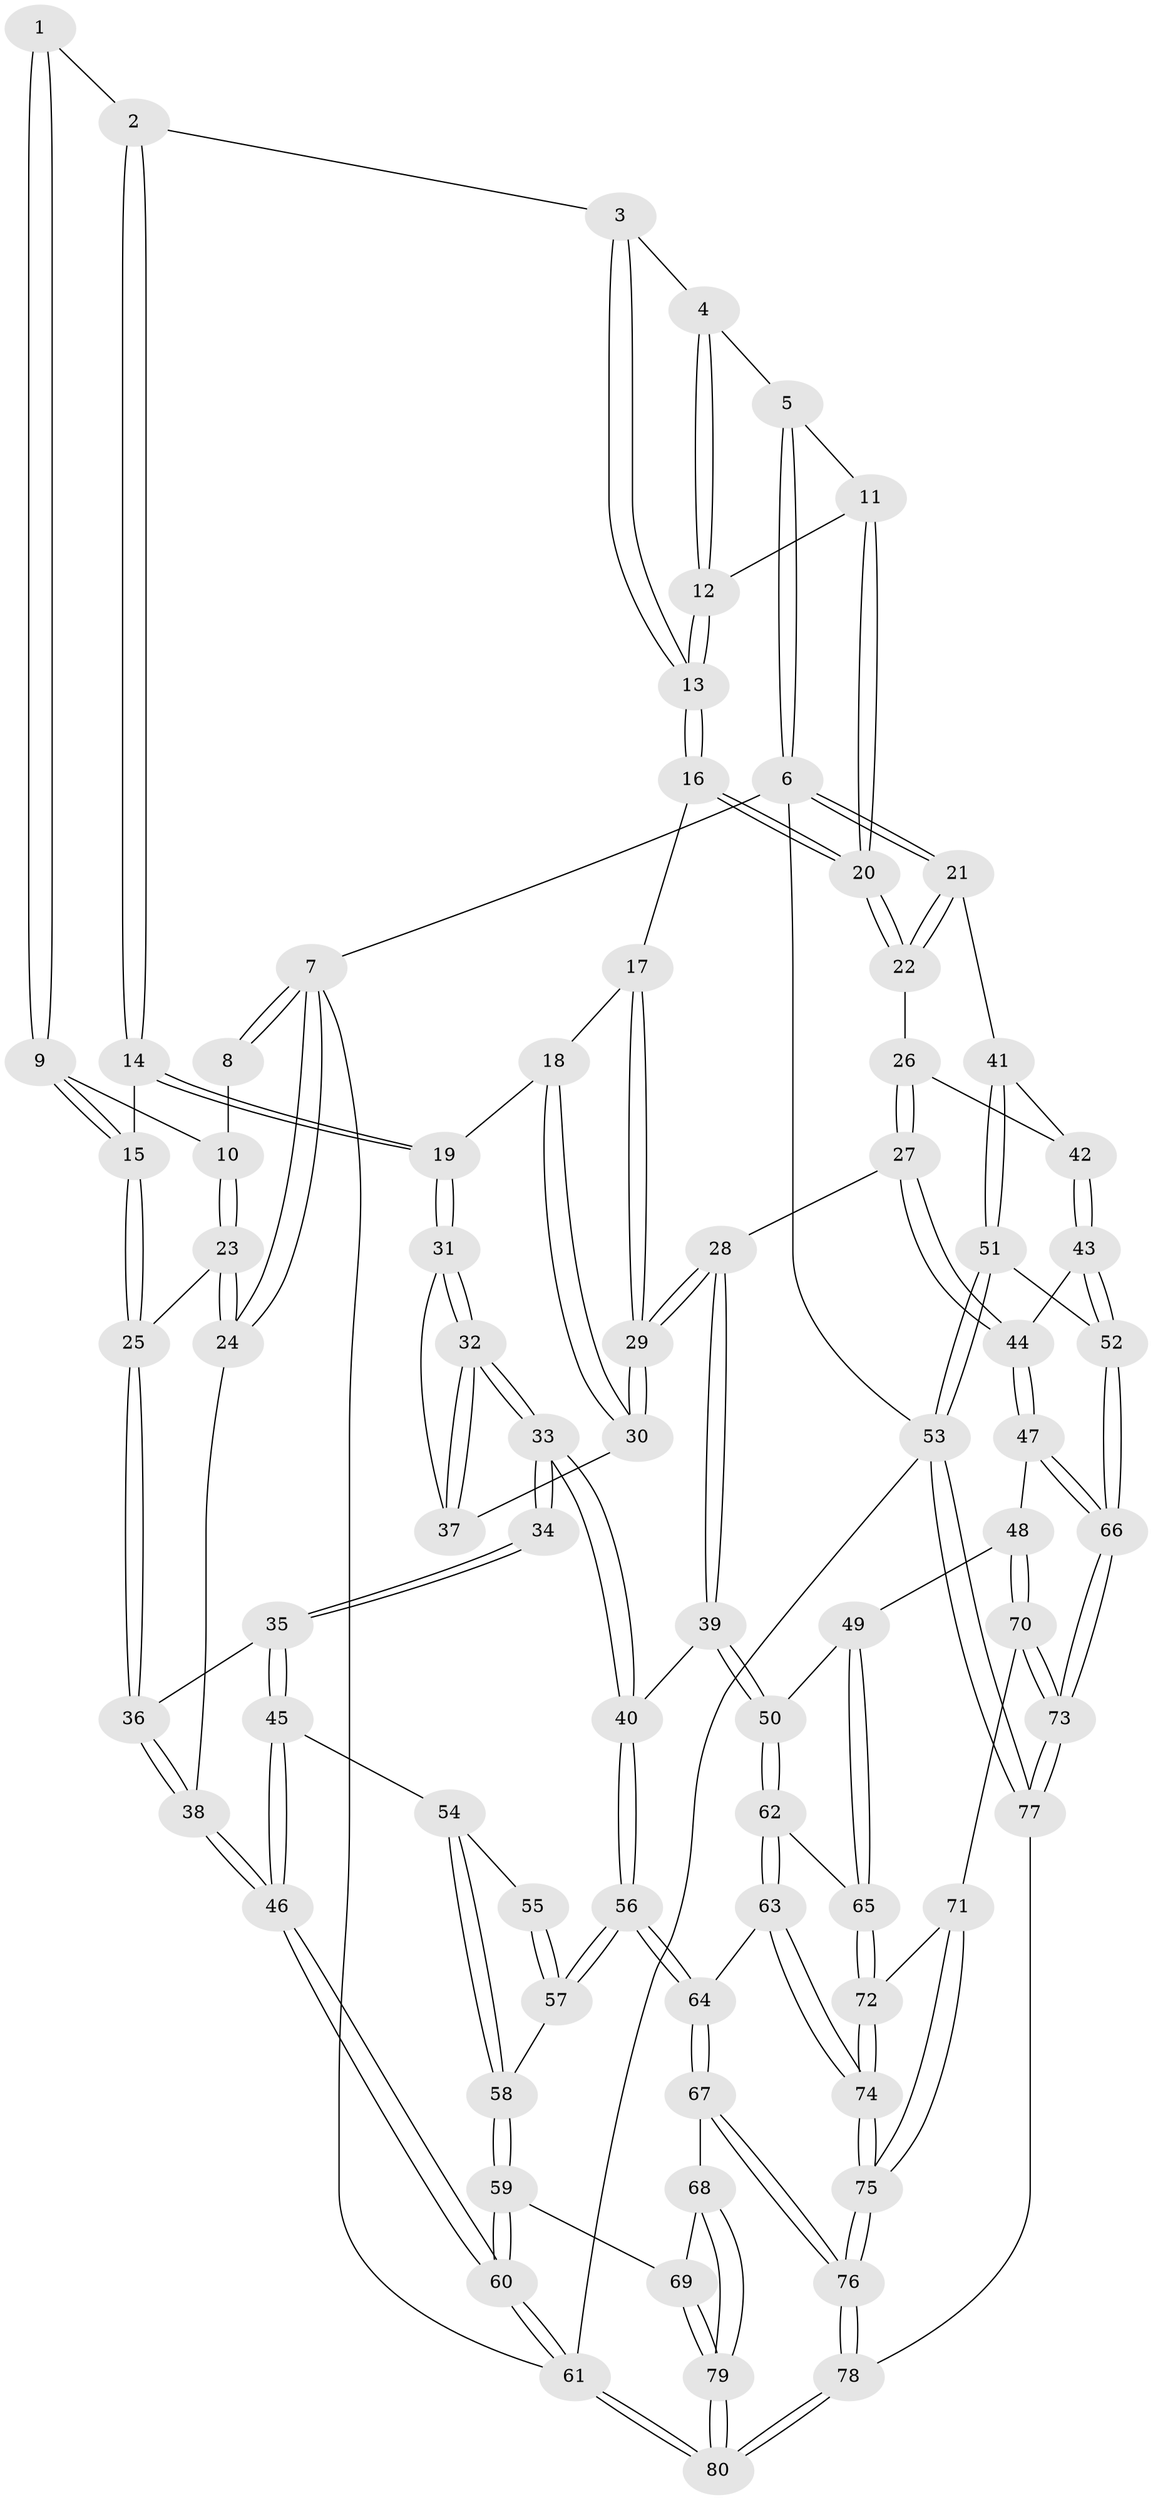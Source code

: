 // coarse degree distribution, {2: 0.12280701754385964, 3: 0.6666666666666666, 4: 0.15789473684210525, 6: 0.017543859649122806, 5: 0.03508771929824561}
// Generated by graph-tools (version 1.1) at 2025/54/03/04/25 22:54:28]
// undirected, 80 vertices, 197 edges
graph export_dot {
  node [color=gray90,style=filled];
  1 [pos="+0.3448554150860953+0"];
  2 [pos="+0.5154740172223652+0"];
  3 [pos="+0.5916380462676522+0"];
  4 [pos="+0.7169953651034254+0"];
  5 [pos="+1+0"];
  6 [pos="+1+0"];
  7 [pos="+0+0"];
  8 [pos="+0.07652602549182883+0"];
  9 [pos="+0.18078524807150798+0.15935336569420053"];
  10 [pos="+0.09370780484727718+0.11095861469999331"];
  11 [pos="+0.8870613519046162+0.12217673472232896"];
  12 [pos="+0.8503376333607737+0.11418089892109375"];
  13 [pos="+0.7198091911467794+0.1373985447418796"];
  14 [pos="+0.43945360534132366+0.2316513638920769"];
  15 [pos="+0.21155502946734348+0.23509075379927954"];
  16 [pos="+0.714965282499464+0.2199762510912558"];
  17 [pos="+0.7110767013392614+0.2255463010453179"];
  18 [pos="+0.5187592779440058+0.24707377790129745"];
  19 [pos="+0.4453785080610164+0.23982567352849696"];
  20 [pos="+0.963686734072122+0.2530719542795444"];
  21 [pos="+1+0.265847185503551"];
  22 [pos="+0.9807926848354618+0.2656627065335975"];
  23 [pos="+0+0.12398097310775692"];
  24 [pos="+0+0.11020691198406464"];
  25 [pos="+0.1721149013679439+0.300125912032895"];
  26 [pos="+0.8403047608803444+0.41383452732557086"];
  27 [pos="+0.7712301311905176+0.45945871242266895"];
  28 [pos="+0.7417642515641512+0.4369899863858851"];
  29 [pos="+0.7295298652517597+0.42175798153734606"];
  30 [pos="+0.6949449207476049+0.41350999392805343"];
  31 [pos="+0.4500601823408638+0.30756745562006094"];
  32 [pos="+0.4221525863113471+0.5060328160661075"];
  33 [pos="+0.41109468501956614+0.5360070804998442"];
  34 [pos="+0.40462707175728013+0.5352656433730041"];
  35 [pos="+0.16778229833154512+0.40591871248712413"];
  36 [pos="+0.14533829355532854+0.3745046134587289"];
  37 [pos="+0.6358567524812072+0.4128878369185063"];
  38 [pos="+0+0.46320130857893654"];
  39 [pos="+0.44909383141735476+0.5865311075519952"];
  40 [pos="+0.4383077134941921+0.5775084808266477"];
  41 [pos="+1+0.4366675897447939"];
  42 [pos="+0.976177299711261+0.4770093112203274"];
  43 [pos="+0.8229050741247507+0.6644389806020825"];
  44 [pos="+0.8038945616124777+0.6610032510184853"];
  45 [pos="+0.14404927318782162+0.6247791900680348"];
  46 [pos="+0+0.4694979705348961"];
  47 [pos="+0.777201959916914+0.6806784038307936"];
  48 [pos="+0.7647774290131598+0.6839131860094885"];
  49 [pos="+0.5800629854930105+0.6590534755704"];
  50 [pos="+0.46971931854571075+0.6127542763015312"];
  51 [pos="+1+0.7463070389972993"];
  52 [pos="+1+0.7384108165892195"];
  53 [pos="+1+1"];
  54 [pos="+0.14478214097330835+0.6262437189222341"];
  55 [pos="+0.2763400320177327+0.5991533813027362"];
  56 [pos="+0.2572123487778349+0.7833590116165552"];
  57 [pos="+0.24236787200044257+0.7740386665724086"];
  58 [pos="+0.13066760908207142+0.7297775745157418"];
  59 [pos="+0+0.8136884984305484"];
  60 [pos="+0+0.8440256860436739"];
  61 [pos="+0+1"];
  62 [pos="+0.44798194058610313+0.7350862252617153"];
  63 [pos="+0.3836440147658893+0.8456833943362723"];
  64 [pos="+0.2804043138872081+0.8249901758522274"];
  65 [pos="+0.5470468677185328+0.8419092007664224"];
  66 [pos="+0.7995592809660024+1"];
  67 [pos="+0.2426786518819046+0.9004728848160569"];
  68 [pos="+0.17525768991273694+0.9331406623290986"];
  69 [pos="+0.06852338878522828+0.8705105658438002"];
  70 [pos="+0.6134268922269178+0.8831690819317897"];
  71 [pos="+0.5631890517342002+0.8692117797533455"];
  72 [pos="+0.5515556501548103+0.8590281640426718"];
  73 [pos="+0.7513515286939151+1"];
  74 [pos="+0.3973398779980759+0.8644418448480679"];
  75 [pos="+0.4225872299260905+1"];
  76 [pos="+0.4099618218281881+1"];
  77 [pos="+0.7528154752390014+1"];
  78 [pos="+0.4161899735808505+1"];
  79 [pos="+0.13707367499094025+1"];
  80 [pos="+0.12257906390256429+1"];
  1 -- 2;
  1 -- 9;
  1 -- 9;
  2 -- 3;
  2 -- 14;
  2 -- 14;
  3 -- 4;
  3 -- 13;
  3 -- 13;
  4 -- 5;
  4 -- 12;
  4 -- 12;
  5 -- 6;
  5 -- 6;
  5 -- 11;
  6 -- 7;
  6 -- 21;
  6 -- 21;
  6 -- 53;
  7 -- 8;
  7 -- 8;
  7 -- 24;
  7 -- 24;
  7 -- 61;
  8 -- 10;
  9 -- 10;
  9 -- 15;
  9 -- 15;
  10 -- 23;
  10 -- 23;
  11 -- 12;
  11 -- 20;
  11 -- 20;
  12 -- 13;
  12 -- 13;
  13 -- 16;
  13 -- 16;
  14 -- 15;
  14 -- 19;
  14 -- 19;
  15 -- 25;
  15 -- 25;
  16 -- 17;
  16 -- 20;
  16 -- 20;
  17 -- 18;
  17 -- 29;
  17 -- 29;
  18 -- 19;
  18 -- 30;
  18 -- 30;
  19 -- 31;
  19 -- 31;
  20 -- 22;
  20 -- 22;
  21 -- 22;
  21 -- 22;
  21 -- 41;
  22 -- 26;
  23 -- 24;
  23 -- 24;
  23 -- 25;
  24 -- 38;
  25 -- 36;
  25 -- 36;
  26 -- 27;
  26 -- 27;
  26 -- 42;
  27 -- 28;
  27 -- 44;
  27 -- 44;
  28 -- 29;
  28 -- 29;
  28 -- 39;
  28 -- 39;
  29 -- 30;
  29 -- 30;
  30 -- 37;
  31 -- 32;
  31 -- 32;
  31 -- 37;
  32 -- 33;
  32 -- 33;
  32 -- 37;
  32 -- 37;
  33 -- 34;
  33 -- 34;
  33 -- 40;
  33 -- 40;
  34 -- 35;
  34 -- 35;
  35 -- 36;
  35 -- 45;
  35 -- 45;
  36 -- 38;
  36 -- 38;
  38 -- 46;
  38 -- 46;
  39 -- 40;
  39 -- 50;
  39 -- 50;
  40 -- 56;
  40 -- 56;
  41 -- 42;
  41 -- 51;
  41 -- 51;
  42 -- 43;
  42 -- 43;
  43 -- 44;
  43 -- 52;
  43 -- 52;
  44 -- 47;
  44 -- 47;
  45 -- 46;
  45 -- 46;
  45 -- 54;
  46 -- 60;
  46 -- 60;
  47 -- 48;
  47 -- 66;
  47 -- 66;
  48 -- 49;
  48 -- 70;
  48 -- 70;
  49 -- 50;
  49 -- 65;
  49 -- 65;
  50 -- 62;
  50 -- 62;
  51 -- 52;
  51 -- 53;
  51 -- 53;
  52 -- 66;
  52 -- 66;
  53 -- 77;
  53 -- 77;
  53 -- 61;
  54 -- 55;
  54 -- 58;
  54 -- 58;
  55 -- 57;
  55 -- 57;
  56 -- 57;
  56 -- 57;
  56 -- 64;
  56 -- 64;
  57 -- 58;
  58 -- 59;
  58 -- 59;
  59 -- 60;
  59 -- 60;
  59 -- 69;
  60 -- 61;
  60 -- 61;
  61 -- 80;
  61 -- 80;
  62 -- 63;
  62 -- 63;
  62 -- 65;
  63 -- 64;
  63 -- 74;
  63 -- 74;
  64 -- 67;
  64 -- 67;
  65 -- 72;
  65 -- 72;
  66 -- 73;
  66 -- 73;
  67 -- 68;
  67 -- 76;
  67 -- 76;
  68 -- 69;
  68 -- 79;
  68 -- 79;
  69 -- 79;
  69 -- 79;
  70 -- 71;
  70 -- 73;
  70 -- 73;
  71 -- 72;
  71 -- 75;
  71 -- 75;
  72 -- 74;
  72 -- 74;
  73 -- 77;
  73 -- 77;
  74 -- 75;
  74 -- 75;
  75 -- 76;
  75 -- 76;
  76 -- 78;
  76 -- 78;
  77 -- 78;
  78 -- 80;
  78 -- 80;
  79 -- 80;
  79 -- 80;
}
